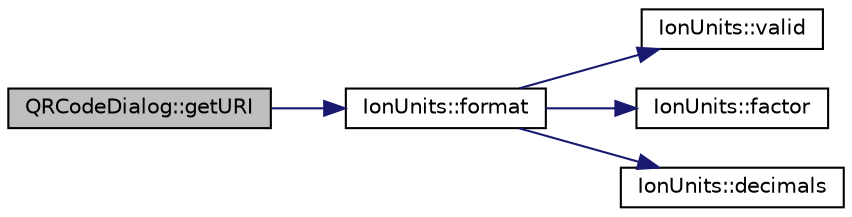 digraph "QRCodeDialog::getURI"
{
  edge [fontname="Helvetica",fontsize="10",labelfontname="Helvetica",labelfontsize="10"];
  node [fontname="Helvetica",fontsize="10",shape=record];
  rankdir="LR";
  Node22 [label="QRCodeDialog::getURI",height=0.2,width=0.4,color="black", fillcolor="grey75", style="filled", fontcolor="black"];
  Node22 -> Node23 [color="midnightblue",fontsize="10",style="solid",fontname="Helvetica"];
  Node23 [label="IonUnits::format",height=0.2,width=0.4,color="black", fillcolor="white", style="filled",URL="$class_ion_units.html#a7cf8cdbd0a24c418ae91b511fac5bee4",tooltip="Format as string. "];
  Node23 -> Node24 [color="midnightblue",fontsize="10",style="solid",fontname="Helvetica"];
  Node24 [label="IonUnits::valid",height=0.2,width=0.4,color="black", fillcolor="white", style="filled",URL="$class_ion_units.html#a23c5b1306ed473dbb2375a6675a2ce13",tooltip="Is unit ID valid? "];
  Node23 -> Node25 [color="midnightblue",fontsize="10",style="solid",fontname="Helvetica"];
  Node25 [label="IonUnits::factor",height=0.2,width=0.4,color="black", fillcolor="white", style="filled",URL="$class_ion_units.html#a210814a200496caf63083ed4abd1bd24",tooltip="Number of Satoshis (1e-8) per unit. "];
  Node23 -> Node26 [color="midnightblue",fontsize="10",style="solid",fontname="Helvetica"];
  Node26 [label="IonUnits::decimals",height=0.2,width=0.4,color="black", fillcolor="white", style="filled",URL="$class_ion_units.html#a5e9c7a5b666b858c171760273c51c9d7",tooltip="Number of decimals left. "];
}
